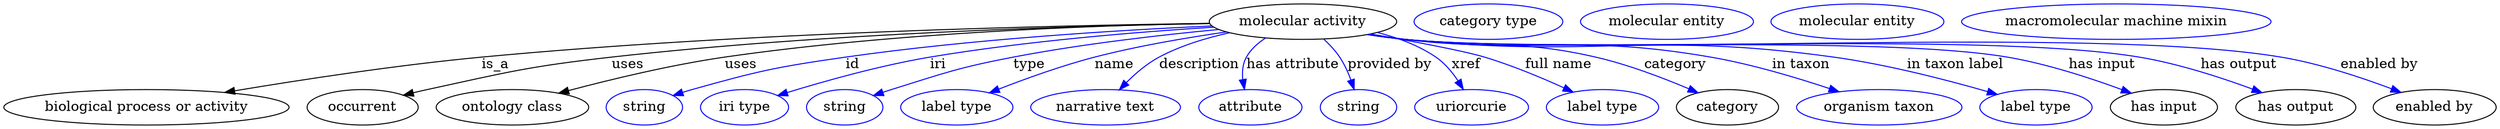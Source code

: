 digraph {
	graph [bb="0,0,2508.4,123"];
	node [label="\N"];
	"molecular activity"	[height=0.5,
		label="molecular activity",
		pos="1307.6,105",
		width=2.6178];
	"biological process or activity"	[height=0.5,
		pos="143.64,18",
		width=3.9899];
	"molecular activity" -> "biological process or activity"	[label=is_a,
		lp="495.64,61.5",
		pos="e,222.57,33.064 1213.6,103.21 1060.1,101.2 746.16,94.1 481.64,69 396.82,60.952 300.78,46.196 232.81,34.792"];
	occurrent	[height=0.5,
		pos="361.64,18",
		width=1.5526];
	"molecular activity" -> occurrent	[label=uses,
		lp="629.14,61.5",
		pos="e,402.78,30.292 1213.7,103 1079.9,100.72 826.76,93.29 612.64,69 529.21,59.537 508.65,53.97 426.64,36 422.04,34.992 417.27,33.879 \
412.51,32.72"];
	"ontology class"	[height=0.5,
		pos="512.64,18",
		width=2.1304];
	"molecular activity" -> "ontology class"	[label=uses,
		lp="743.14,61.5",
		pos="e,559.38,32.335 1213.8,103.22 1098.5,101.15 897.25,93.887 726.64,69 672.52,61.106 611.92,46.378 569.06,34.942"];
	id	[color=blue,
		height=0.5,
		label=string,
		pos="645.64,18",
		width=1.0652];
	"molecular activity" -> id	[color=blue,
		label=id,
		lp="855.64,61.5",
		pos="e,674.63,29.954 1215.8,100.61 1122.9,96.333 975.2,87.215 848.64,69 778.92,58.967 761.42,55.131 693.64,36 690.53,35.124 687.34,34.151 \
684.14,33.129",
		style=solid];
	iri	[color=blue,
		height=0.5,
		label="iri type",
		pos="746.64,18",
		width=1.2277];
	"molecular activity" -> iri	[color=blue,
		label=iri,
		lp="941.64,61.5",
		pos="e,780,29.942 1218,99.393 1141.9,94.583 1030.1,85.382 933.64,69 883.46,60.476 827.19,44.535 789.61,32.939",
		style=solid];
	type	[color=blue,
		height=0.5,
		label=string,
		pos="847.64,18",
		width=1.0652];
	"molecular activity" -> type	[color=blue,
		label=type,
		lp="1032.6,61.5",
		pos="e,876.59,29.898 1222.8,97.054 1164.5,91.486 1085.4,82.371 1016.6,69 961.5,58.285 948.21,52.901 894.64,36 891.88,35.131 889.05,34.201 \
886.21,33.24",
		style=solid];
	name	[color=blue,
		height=0.5,
		label="label type",
		pos="960.64,18",
		width=1.5707];
	"molecular activity" -> name	[color=blue,
		label=name,
		lp="1118.6,61.5",
		pos="e,993.28,32.737 1230.5,94.497 1190.7,88.742 1141.7,80.305 1098.6,69 1065.8,60.383 1029.8,47.204 1002.8,36.54",
		style=solid];
	description	[color=blue,
		height=0.5,
		label="narrative text",
		pos="1110.6,18",
		width=2.0943];
	"molecular activity" -> description	[color=blue,
		label=description,
		lp="1203.1,61.5",
		pos="e,1123.9,35.782 1233.3,93.911 1209.7,88.691 1184.2,80.823 1162.6,69 1150.8,62.511 1139.7,52.619 1130.8,43.342",
		style=solid];
	"has attribute"	[color=blue,
		height=0.5,
		label=attribute,
		pos="1255.6,18",
		width=1.4443];
	"molecular activity" -> "has attribute"	[color=blue,
		label="has attribute",
		lp="1297.6,61.5",
		pos="e,1249.2,36.221 1270,88.424 1262.3,83.404 1255.1,77.006 1250.6,69 1246.8,62.118 1246.3,53.863 1247.2,46.061",
		style=solid];
	"provided by"	[color=blue,
		height=0.5,
		label=string,
		pos="1363.6,18",
		width=1.0652];
	"molecular activity" -> "provided by"	[color=blue,
		label="provided by",
		lp="1395.1,61.5",
		pos="e,1359.2,36.115 1328.6,87.288 1334.3,81.912 1340.2,75.621 1344.6,69 1349.3,61.938 1353.1,53.545 1356,45.671",
		style=solid];
	xref	[color=blue,
		height=0.5,
		label=uriorcurie,
		pos="1477.6,18",
		width=1.5887];
	"molecular activity" -> xref	[color=blue,
		label=xref,
		lp="1472.1,61.5",
		pos="e,1469.2,36.236 1382.5,94.025 1402.9,88.842 1424.2,80.967 1441.6,69 1450.6,62.829 1458.2,53.638 1464,44.813",
		style=solid];
	"full name"	[color=blue,
		height=0.5,
		label="label type",
		pos="1609.6,18",
		width=1.5707];
	"molecular activity" -> "full name"	[color=blue,
		label="full name",
		lp="1565.1,61.5",
		pos="e,1580,33.521 1375.8,92.496 1418.5,84.981 1469.4,75.408 1490.6,69 1518,60.721 1547.7,48.254 1570.6,37.84",
		style=solid];
	category	[height=0.5,
		pos="1735.6,18",
		width=1.4263];
	"molecular activity" -> category	[color=blue,
		label=category,
		lp="1683.1,61.5",
		pos="e,1706,32.767 1374.6,92.253 1386.6,90.349 1399,88.51 1410.6,87 1495.6,76.015 1519.1,88.25 1602.6,69 1635.1,61.508 1670.4,47.98 1696.5,\
36.883",
		style=solid];
	"in taxon"	[color=blue,
		height=0.5,
		label="organism taxon",
		pos="1888.6,18",
		width=2.3109];
	"molecular activity" -> "in taxon"	[color=blue,
		label="in taxon",
		lp="1809.6,61.5",
		pos="e,1848,33.786 1373.4,92.083 1385.8,90.15 1398.6,88.345 1410.6,87 1546.9,71.814 1583.5,92.498 1718.6,69 1759.7,61.851 1805,48.245 \
1838.5,37.029",
		style=solid];
	"in taxon label"	[color=blue,
		height=0.5,
		label="label type",
		pos="2046.6,18",
		width=1.5707];
	"molecular activity" -> "in taxon label"	[color=blue,
		label="in taxon label",
		lp="1965.1,61.5",
		pos="e,2007.6,31.094 1372.9,92.004 1385.4,90.054 1398.4,88.262 1410.6,87 1601.8,67.317 1652.3,95.47 1842.6,69 1896.5,61.506 1956.9,45.764 \
1997.9,33.933",
		style=solid];
	"has input"	[height=0.5,
		pos="2174.6,18",
		width=1.4985];
	"molecular activity" -> "has input"	[color=blue,
		label="has input",
		lp="2113.1,61.5",
		pos="e,2141.9,32.376 1372.6,91.927 1385.2,89.971 1398.3,88.198 1410.6,87 1545,73.983 1884.6,91.695 2017.6,69 2057.5,62.206 2101.1,47.693 \
2132.3,36.044",
		style=solid];
	"has output"	[height=0.5,
		pos="2306.6,18",
		width=1.679];
	"molecular activity" -> "has output"	[color=blue,
		label="has output",
		lp="2251.1,61.5",
		pos="e,2272.6,33.015 1372.6,91.874 1385.2,89.923 1398.3,88.165 1410.6,87 1574.4,71.569 1988.4,96.382 2150.6,69 2189.6,62.421 2232.2,48.252 \
2263.1,36.671",
		style=solid];
	"enabled by"	[height=0.5,
		pos="2446.6,18",
		width=1.7151];
	"molecular activity" -> "enabled by"	[color=blue,
		label="enabled by",
		lp="2392.1,61.5",
		pos="e,2413,33.176 1372.3,91.878 1385,89.913 1398.2,88.149 1410.6,87 1606.1,68.974 2100.1,101.84 2293.6,69 2331.8,62.523 2373.5,48.418 \
2403.7,36.835",
		style=solid];
	"named thing_category"	[color=blue,
		height=0.5,
		label="category type",
		pos="1494.6,105",
		width=2.0762];
	"molecular activity_has input"	[color=blue,
		height=0.5,
		label="molecular entity",
		pos="1674.6,105",
		width=2.4192];
	"molecular activity_has output"	[color=blue,
		height=0.5,
		label="molecular entity",
		pos="1866.6,105",
		width=2.4192];
	"molecular activity_enabled by"	[color=blue,
		height=0.5,
		label="macromolecular machine mixin",
		pos="2127.6,105",
		width=4.3329];
}
